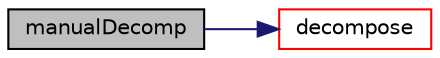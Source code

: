 digraph "manualDecomp"
{
  bgcolor="transparent";
  edge [fontname="Helvetica",fontsize="10",labelfontname="Helvetica",labelfontsize="10"];
  node [fontname="Helvetica",fontsize="10",shape=record];
  rankdir="LR";
  Node0 [label="manualDecomp",height=0.2,width=0.4,color="black", fillcolor="grey75", style="filled", fontcolor="black"];
  Node0 -> Node1 [color="midnightblue",fontsize="10",style="solid",fontname="Helvetica"];
  Node1 [label="decompose",height=0.2,width=0.4,color="red",URL="$a29961.html#a3b76f43edbd1cb9f49f534c3c8f8bede",tooltip="Return for every coordinate the wanted processor number. Use the. "];
}
